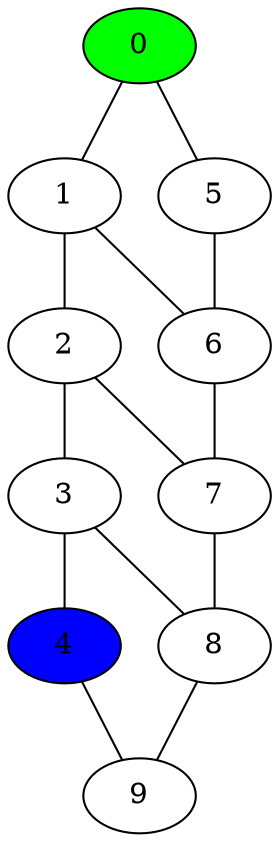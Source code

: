 graph G {
0 -- 1
0 -- 5
1 -- 2
1 -- 6
2 -- 3
2 -- 7
3 -- 4
3 -- 8
4 -- 9
5 -- 6
6 -- 7
7 -- 8
8 -- 9
0 [fillcolor=green, style=filled]
4 [fillcolor=blue, style=filled]
}